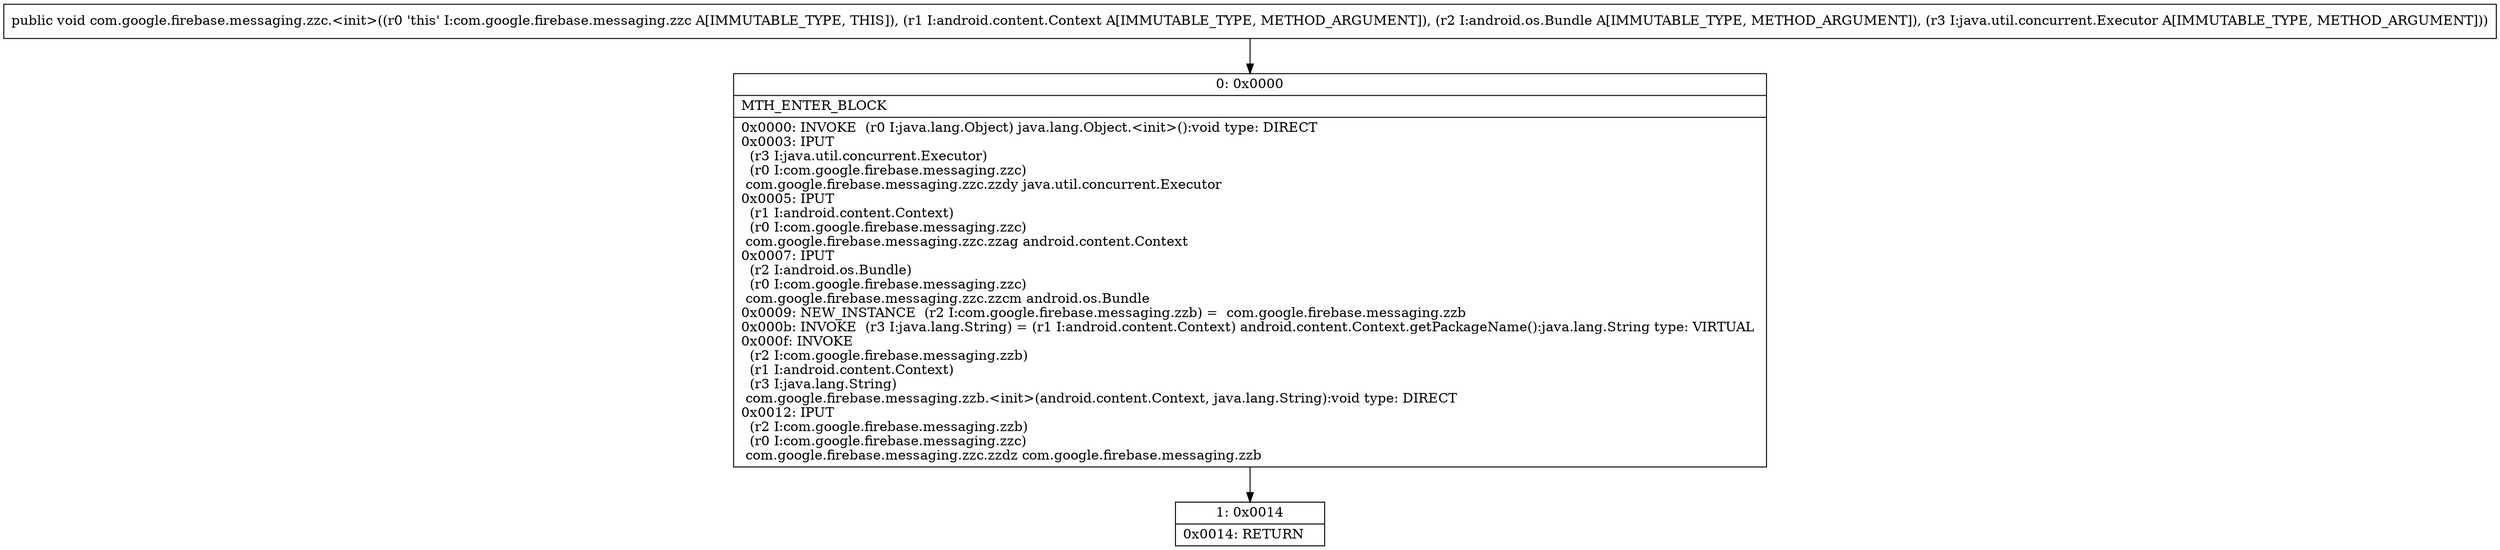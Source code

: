 digraph "CFG forcom.google.firebase.messaging.zzc.\<init\>(Landroid\/content\/Context;Landroid\/os\/Bundle;Ljava\/util\/concurrent\/Executor;)V" {
Node_0 [shape=record,label="{0\:\ 0x0000|MTH_ENTER_BLOCK\l|0x0000: INVOKE  (r0 I:java.lang.Object) java.lang.Object.\<init\>():void type: DIRECT \l0x0003: IPUT  \l  (r3 I:java.util.concurrent.Executor)\l  (r0 I:com.google.firebase.messaging.zzc)\l com.google.firebase.messaging.zzc.zzdy java.util.concurrent.Executor \l0x0005: IPUT  \l  (r1 I:android.content.Context)\l  (r0 I:com.google.firebase.messaging.zzc)\l com.google.firebase.messaging.zzc.zzag android.content.Context \l0x0007: IPUT  \l  (r2 I:android.os.Bundle)\l  (r0 I:com.google.firebase.messaging.zzc)\l com.google.firebase.messaging.zzc.zzcm android.os.Bundle \l0x0009: NEW_INSTANCE  (r2 I:com.google.firebase.messaging.zzb) =  com.google.firebase.messaging.zzb \l0x000b: INVOKE  (r3 I:java.lang.String) = (r1 I:android.content.Context) android.content.Context.getPackageName():java.lang.String type: VIRTUAL \l0x000f: INVOKE  \l  (r2 I:com.google.firebase.messaging.zzb)\l  (r1 I:android.content.Context)\l  (r3 I:java.lang.String)\l com.google.firebase.messaging.zzb.\<init\>(android.content.Context, java.lang.String):void type: DIRECT \l0x0012: IPUT  \l  (r2 I:com.google.firebase.messaging.zzb)\l  (r0 I:com.google.firebase.messaging.zzc)\l com.google.firebase.messaging.zzc.zzdz com.google.firebase.messaging.zzb \l}"];
Node_1 [shape=record,label="{1\:\ 0x0014|0x0014: RETURN   \l}"];
MethodNode[shape=record,label="{public void com.google.firebase.messaging.zzc.\<init\>((r0 'this' I:com.google.firebase.messaging.zzc A[IMMUTABLE_TYPE, THIS]), (r1 I:android.content.Context A[IMMUTABLE_TYPE, METHOD_ARGUMENT]), (r2 I:android.os.Bundle A[IMMUTABLE_TYPE, METHOD_ARGUMENT]), (r3 I:java.util.concurrent.Executor A[IMMUTABLE_TYPE, METHOD_ARGUMENT])) }"];
MethodNode -> Node_0;
Node_0 -> Node_1;
}

